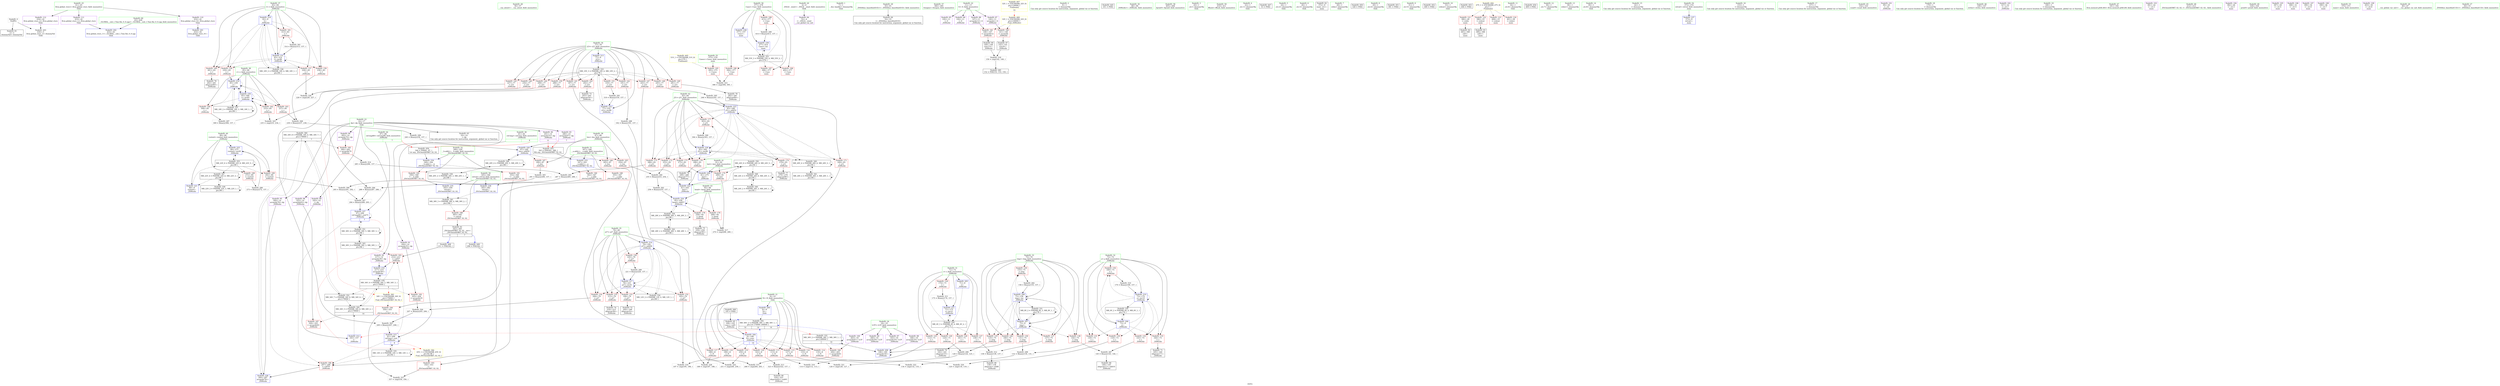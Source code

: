 digraph "SVFG" {
	label="SVFG";

	Node0x5583deb29de0 [shape=record,color=grey,label="{NodeID: 0\nNullPtr}"];
	Node0x5583deb29de0 -> Node0x5583deb56c60[style=solid];
	Node0x5583deb29de0 -> Node0x5583deb592e0[style=solid];
	Node0x5583deb7ebc0 [shape=record,color=black,label="{NodeID: 360\nMR_34V_8 = PHI(MR_34V_9, MR_34V_7, )\npts\{170000 \}\n|{|<s4>7}}"];
	Node0x5583deb7ebc0 -> Node0x5583deb5e260[style=dashed];
	Node0x5583deb7ebc0 -> Node0x5583deb5e330[style=dashed];
	Node0x5583deb7ebc0 -> Node0x5583deb5a760[style=dashed];
	Node0x5583deb7ebc0 -> Node0x5583deb7c360[style=dashed];
	Node0x5583deb7ebc0:s4 -> Node0x5583deb85ca0[style=dashed,color=red];
	Node0x5583deb58b00 [shape=record,color=red,label="{NodeID: 194\n356\<--355\n\<--\n_ZSt3minIiERKT_S2_S2_\n}"];
	Node0x5583deb58b00 -> Node0x5583deb69a90[style=solid];
	Node0x5583deb55480 [shape=record,color=purple,label="{NodeID: 111\n433\<--41\nllvm.global_ctors_1\<--llvm.global_ctors\nGlob }"];
	Node0x5583deb55480 -> Node0x5583deb591e0[style=solid];
	Node0x5583deb53f00 [shape=record,color=green,label="{NodeID: 28\n56\<--57\n__cxa_atexit\<--__cxa_atexit_field_insensitive\n}"];
	Node0x5583deb67990 [shape=record,color=grey,label="{NodeID: 305\n291 = Binary(290, 157, )\n}"];
	Node0x5583deb67990 -> Node0x5583deb67b10[style=solid];
	Node0x5583deb5a280 [shape=record,color=blue,label="{NodeID: 222\n91\<--243\nlast\<--\n_Z4Workv\n}"];
	Node0x5583deb5a280 -> Node0x5583deb7d7c0[style=dashed];
	Node0x5583deb5bd00 [shape=record,color=red,label="{NodeID: 139\n155\<--75\n\<--tmp\n_Z4Workv\n}"];
	Node0x5583deb5bd00 -> Node0x5583deb66610[style=solid];
	Node0x5583deb56790 [shape=record,color=green,label="{NodeID: 56\n377\<--378\nCase\<--Case_field_insensitive\nmain\n}"];
	Node0x5583deb56790 -> Node0x5583deb58ca0[style=solid];
	Node0x5583deb56790 -> Node0x5583deb58d70[style=solid];
	Node0x5583deb56790 -> Node0x5583deb58e40[style=solid];
	Node0x5583deb56790 -> Node0x5583deb58f10[style=solid];
	Node0x5583deb56790 -> Node0x5583deb62e30[style=solid];
	Node0x5583deb56790 -> Node0x5583deb62f00[style=solid];
	Node0x5583deb76060 [shape=record,color=black,label="{NodeID: 333\nMR_10V_3 = PHI(MR_10V_4, MR_10V_2, )\npts\{78 \}\n}"];
	Node0x5583deb76060 -> Node0x5583deb5bea0[style=dashed];
	Node0x5583deb76060 -> Node0x5583deb5bf70[style=dashed];
	Node0x5583deb76060 -> Node0x5583deb5c040[style=dashed];
	Node0x5583deb76060 -> Node0x5583deb5c110[style=dashed];
	Node0x5583deb76060 -> Node0x5583deb5c1e0[style=dashed];
	Node0x5583deb76060 -> Node0x5583deb5c2b0[style=dashed];
	Node0x5583deb76060 -> Node0x5583deb5c380[style=dashed];
	Node0x5583deb76060 -> Node0x5583deb5c450[style=dashed];
	Node0x5583deb76060 -> Node0x5583deb5c520[style=dashed];
	Node0x5583deb76060 -> Node0x5583deb5c5f0[style=dashed];
	Node0x5583deb76060 -> Node0x5583deb5c6c0[style=dashed];
	Node0x5583deb76060 -> Node0x5583deb62950[style=dashed];
	Node0x5583deb5d3c0 [shape=record,color=red,label="{NodeID: 167\n290\<--87\n\<--len\n_Z4Workv\n}"];
	Node0x5583deb5d3c0 -> Node0x5583deb67990[style=solid];
	Node0x5583deb57fa0 [shape=record,color=purple,label="{NodeID: 84\n52\<--4\n\<--_ZStL8__ioinit\n__cxx_global_var_init\n}"];
	Node0x5583deb4d410 [shape=record,color=green,label="{NodeID: 1\n7\<--1\n__dso_handle\<--dummyObj\nGlob }"];
	Node0x5583deb7f0c0 [shape=record,color=black,label="{NodeID: 361\nMR_38V_3 = PHI(MR_38V_4, MR_38V_2, )\npts\{346 \}\n}"];
	Node0x5583deb7f0c0 -> Node0x5583deb5e4d0[style=dashed];
	Node0x5583deb58bd0 [shape=record,color=red,label="{NodeID: 195\n395\<--375\n\<--Cases\nmain\n}"];
	Node0x5583deb58bd0 -> Node0x5583deb69490[style=solid];
	Node0x5583deb55580 [shape=record,color=purple,label="{NodeID: 112\n434\<--41\nllvm.global_ctors_2\<--llvm.global_ctors\nGlob }"];
	Node0x5583deb55580 -> Node0x5583deb592e0[style=solid];
	Node0x5583deb54000 [shape=record,color=green,label="{NodeID: 29\n55\<--61\n_ZNSt8ios_base4InitD1Ev\<--_ZNSt8ios_base4InitD1Ev_field_insensitive\n}"];
	Node0x5583deb54000 -> Node0x5583deb56f30[style=solid];
	Node0x5583deb67b10 [shape=record,color=grey,label="{NodeID: 306\n293 = Binary(291, 292, )\n}"];
	Node0x5583deb67b10 -> Node0x5583deb67c90[style=solid];
	Node0x5583deb5a350 [shape=record,color=blue,label="{NodeID: 223\n93\<--246\nj51\<--add52\n_Z4Workv\n}"];
	Node0x5583deb5a350 -> Node0x5583deb5d700[style=dashed];
	Node0x5583deb5a350 -> Node0x5583deb5d7d0[style=dashed];
	Node0x5583deb5a350 -> Node0x5583deb5d8a0[style=dashed];
	Node0x5583deb5a350 -> Node0x5583deb5d970[style=dashed];
	Node0x5583deb5a350 -> Node0x5583deb5da40[style=dashed];
	Node0x5583deb5a350 -> Node0x5583deb5db10[style=dashed];
	Node0x5583deb5a350 -> Node0x5583deb5dbe0[style=dashed];
	Node0x5583deb5a350 -> Node0x5583deb5a830[style=dashed];
	Node0x5583deb5a350 -> Node0x5583deb7b460[style=dashed];
	Node0x5583deb5bdd0 [shape=record,color=red,label="{NodeID: 140\n160\<--75\n\<--tmp\n_Z4Workv\n}"];
	Node0x5583deb5bdd0 -> Node0x5583deb597f0[style=solid];
	Node0x5583deb56860 [shape=record,color=green,label="{NodeID: 57\n384\<--385\nfreopen\<--freopen_field_insensitive\n}"];
	Node0x5583deb76560 [shape=record,color=black,label="{NodeID: 334\nMR_12V_2 = PHI(MR_12V_4, MR_12V_1, )\npts\{80 \}\n}"];
	Node0x5583deb76560 -> Node0x5583deb59c00[style=dashed];
	Node0x5583deb5d490 [shape=record,color=red,label="{NodeID: 168\n272\<--89\n\<--visited\n_Z4Workv\n}"];
	Node0x5583deb5d490 -> Node0x5583deb65d10[style=solid];
	Node0x5583deb58070 [shape=record,color=purple,label="{NodeID: 85\n100\<--11\n\<--S\n_Z4Workv\n}"];
	Node0x5583deb2f150 [shape=record,color=green,label="{NodeID: 2\n9\<--1\n\<--dummyObj\nCan only get source location for instruction, argument, global var or function.}"];
	Node0x5583deba1410 [shape=record,color=black,label="{NodeID: 445\n101 = PHI()\n}"];
	Node0x5583deb58ca0 [shape=record,color=red,label="{NodeID: 196\n394\<--377\n\<--Case\nmain\n}"];
	Node0x5583deb58ca0 -> Node0x5583deb69490[style=solid];
	Node0x5583deb55680 [shape=record,color=red,label="{NodeID: 113\n113\<--8\n\<--N\n_Z4Workv\n}"];
	Node0x5583deb55680 -> Node0x5583deb68e90[style=solid];
	Node0x5583deb54100 [shape=record,color=green,label="{NodeID: 30\n68\<--69\n_Z4Workv\<--_Z4Workv_field_insensitive\n}"];
	Node0x5583deb67c90 [shape=record,color=grey,label="{NodeID: 307\n294 = Binary(289, 293, )\n}"];
	Node0x5583deb67c90 -> Node0x5583deb5a690[style=solid];
	Node0x5583deb5a420 [shape=record,color=blue,label="{NodeID: 224\n95\<--256\nhead\<--add57\n_Z4Workv\n}"];
	Node0x5583deb5a420 -> Node0x5583deb5dcb0[style=dashed];
	Node0x5583deb5a420 -> Node0x5583deb5dd80[style=dashed];
	Node0x5583deb5a420 -> Node0x5583deb5a420[style=dashed];
	Node0x5583deb5a420 -> Node0x5583deb7b960[style=dashed];
	Node0x5583deb5bea0 [shape=record,color=red,label="{NodeID: 141\n187\<--77\n\<--i23\n_Z4Workv\n}"];
	Node0x5583deb5bea0 -> Node0x5583deb69c10[style=solid];
	Node0x5583deb56960 [shape=record,color=green,label="{NodeID: 58\n405\<--406\nfprintf\<--fprintf_field_insensitive\n}"];
	Node0x5583deb76a60 [shape=record,color=black,label="{NodeID: 335\nMR_14V_2 = PHI(MR_14V_3, MR_14V_1, )\npts\{82 \}\n}"];
	Node0x5583deb76a60 -> Node0x5583deb5e330[style=dashed];
	Node0x5583deb76a60 -> Node0x5583deb59cd0[style=dashed];
	Node0x5583deb76a60 -> Node0x5583deb76a60[style=dashed];
	Node0x5583deb5d560 [shape=record,color=red,label="{NodeID: 169\n292\<--89\n\<--visited\n_Z4Workv\n}"];
	Node0x5583deb5d560 -> Node0x5583deb67b10[style=solid];
	Node0x5583deb58140 [shape=record,color=purple,label="{NodeID: 86\n104\<--11\n\<--S\n_Z4Workv\n}"];
	Node0x5583deb52370 [shape=record,color=green,label="{NodeID: 3\n20\<--1\n.str\<--dummyObj\nGlob }"];
	Node0x5583deba1510 [shape=record,color=black,label="{NodeID: 446\n105 = PHI()\n}"];
	Node0x5583deba1510 -> Node0x5583deb57030[style=solid];
	Node0x5583deb58d70 [shape=record,color=red,label="{NodeID: 197\n398\<--377\n\<--Case\nmain\n}"];
	Node0x5583deb55750 [shape=record,color=red,label="{NodeID: 114\n119\<--8\n\<--N\n_Z4Workv\n}"];
	Node0x5583deb55750 -> Node0x5583deb69010[style=solid];
	Node0x5583deb54200 [shape=record,color=green,label="{NodeID: 31\n71\<--72\ni\<--i_field_insensitive\n_Z4Workv\n}"];
	Node0x5583deb54200 -> Node0x5583deb5b1a0[style=solid];
	Node0x5583deb54200 -> Node0x5583deb5b270[style=solid];
	Node0x5583deb54200 -> Node0x5583deb5b340[style=solid];
	Node0x5583deb54200 -> Node0x5583deb5b410[style=solid];
	Node0x5583deb54200 -> Node0x5583deb5b4e0[style=solid];
	Node0x5583deb54200 -> Node0x5583deb594b0[style=solid];
	Node0x5583deb54200 -> Node0x5583deb59990[style=solid];
	Node0x5583deb67e10 [shape=record,color=grey,label="{NodeID: 308\n239 = Binary(237, 238, )\n}"];
	Node0x5583deb67e10 -> Node0x5583deb67090[style=solid];
	Node0x5583deb5a4f0 [shape=record,color=blue,label="{NodeID: 225\n89\<--273\nvisited\<--inc65\n_Z4Workv\n}"];
	Node0x5583deb5a4f0 -> Node0x5583deb5d560[style=dashed];
	Node0x5583deb5a4f0 -> Node0x5583deb7d2c0[style=dashed];
	Node0x5583deb5bf70 [shape=record,color=red,label="{NodeID: 142\n191\<--77\n\<--i23\n_Z4Workv\n}"];
	Node0x5583deb5bf70 -> Node0x5583deb66010[style=solid];
	Node0x5583deb56a60 [shape=record,color=green,label="{NodeID: 59\n410\<--411\nfflush\<--fflush_field_insensitive\n}"];
	Node0x5583deb76f60 [shape=record,color=black,label="{NodeID: 336\nMR_16V_2 = PHI(MR_16V_4, MR_16V_1, )\npts\{84 \}\n}"];
	Node0x5583deb76f60 -> Node0x5583deb59f40[style=dashed];
	Node0x5583deb5d630 [shape=record,color=red,label="{NodeID: 170\n269\<--91\n\<--last\n_Z4Workv\n}"];
	Node0x5583deb5d630 -> Node0x5583deb68b90[style=solid];
	Node0x5583deb58210 [shape=record,color=purple,label="{NodeID: 87\n140\<--11\narrayidx\<--S\n_Z4Workv\n}"];
	Node0x5583deb58210 -> Node0x5583deb5de50[style=solid];
	Node0x5583deb52400 [shape=record,color=green,label="{NodeID: 4\n22\<--1\n.str.1\<--dummyObj\nGlob }"];
	Node0x5583deba1670 [shape=record,color=black,label="{NodeID: 447\n53 = PHI()\n}"];
	Node0x5583deb58e40 [shape=record,color=red,label="{NodeID: 198\n402\<--377\n\<--Case\nmain\n}"];
	Node0x5583deb5a980 [shape=record,color=red,label="{NodeID: 115\n127\<--8\n\<--N\n_Z4Workv\n}"];
	Node0x5583deb5a980 -> Node0x5583deb69190[style=solid];
	Node0x5583deb542d0 [shape=record,color=green,label="{NodeID: 32\n73\<--74\nj\<--j_field_insensitive\n_Z4Workv\n}"];
	Node0x5583deb542d0 -> Node0x5583deb5b5b0[style=solid];
	Node0x5583deb542d0 -> Node0x5583deb5b680[style=solid];
	Node0x5583deb542d0 -> Node0x5583deb5b750[style=solid];
	Node0x5583deb542d0 -> Node0x5583deb5b820[style=solid];
	Node0x5583deb542d0 -> Node0x5583deb5b8f0[style=solid];
	Node0x5583deb542d0 -> Node0x5583deb59580[style=solid];
	Node0x5583deb542d0 -> Node0x5583deb598c0[style=solid];
	Node0x5583deb67f90 [shape=record,color=grey,label="{NodeID: 309\n304 = Binary(303, 157, )\n}"];
	Node0x5583deb67f90 -> Node0x5583deb5a830[style=solid];
	Node0x5583deb5a5c0 [shape=record,color=blue,label="{NodeID: 226\n91\<--275\nlast\<--\n_Z4Workv\n}"];
	Node0x5583deb5a5c0 -> Node0x5583deb7d7c0[style=dashed];
	Node0x5583deb5c040 [shape=record,color=red,label="{NodeID: 143\n202\<--77\n\<--i23\n_Z4Workv\n}"];
	Node0x5583deb5c040 -> Node0x5583deb576b0[style=solid];
	Node0x5583deb56b60 [shape=record,color=green,label="{NodeID: 60\n43\<--428\n_GLOBAL__sub_I_Tian.Xie_0_0.cpp\<--_GLOBAL__sub_I_Tian.Xie_0_0.cpp_field_insensitive\n}"];
	Node0x5583deb56b60 -> Node0x5583deb591e0[style=solid];
	Node0x5583deb77460 [shape=record,color=black,label="{NodeID: 337\nMR_18V_2 = PHI(MR_18V_3, MR_18V_1, )\npts\{86 \}\n}"];
	Node0x5583deb77460 -> Node0x5583deb5a010[style=dashed];
	Node0x5583deb77460 -> Node0x5583deb77460[style=dashed];
	Node0x5583deb5d700 [shape=record,color=red,label="{NodeID: 171\n249\<--93\n\<--j51\n_Z4Workv\n}"];
	Node0x5583deb5d700 -> Node0x5583deb69610[style=solid];
	Node0x5583deb582e0 [shape=record,color=purple,label="{NodeID: 88\n147\<--11\narrayidx12\<--S\n_Z4Workv\n}"];
	Node0x5583deb582e0 -> Node0x5583deb5df20[style=solid];
	Node0x5583deb52c60 [shape=record,color=green,label="{NodeID: 5\n24\<--1\n.str.2\<--dummyObj\nGlob }"];
	Node0x5583deba1740 [shape=record,color=black,label="{NodeID: 448\n211 = PHI(342, )\n}"];
	Node0x5583deba1740 -> Node0x5583deb5e0c0[style=solid];
	Node0x5583deb58f10 [shape=record,color=red,label="{NodeID: 199\n413\<--377\n\<--Case\nmain\n}"];
	Node0x5583deb58f10 -> Node0x5583deb66310[style=solid];
	Node0x5583deb5aa50 [shape=record,color=red,label="{NodeID: 116\n133\<--8\n\<--N\n_Z4Workv\n}"];
	Node0x5583deb5aa50 -> Node0x5583deb69310[style=solid];
	Node0x5583deb543a0 [shape=record,color=green,label="{NodeID: 33\n75\<--76\ntmp\<--tmp_field_insensitive\n_Z4Workv\n}"];
	Node0x5583deb543a0 -> Node0x5583deb5b9c0[style=solid];
	Node0x5583deb543a0 -> Node0x5583deb5ba90[style=solid];
	Node0x5583deb543a0 -> Node0x5583deb5bb60[style=solid];
	Node0x5583deb543a0 -> Node0x5583deb5bc30[style=solid];
	Node0x5583deb543a0 -> Node0x5583deb5bd00[style=solid];
	Node0x5583deb543a0 -> Node0x5583deb5bdd0[style=solid];
	Node0x5583deb543a0 -> Node0x5583deb59650[style=solid];
	Node0x5583deb543a0 -> Node0x5583deb59720[style=solid];
	Node0x5583deb68110 [shape=record,color=grey,label="{NodeID: 310\n170 = Binary(169, 157, )\n}"];
	Node0x5583deb68110 -> Node0x5583deb598c0[style=solid];
	Node0x5583deb5a690 [shape=record,color=blue,label="{NodeID: 227\n97\<--294\nref.tmp68\<--sub75\n_Z4Workv\n|{|<s3>7}}"];
	Node0x5583deb5a690 -> Node0x5583deb5e330[style=dashed];
	Node0x5583deb5a690 -> Node0x5583deb5a690[style=dashed];
	Node0x5583deb5a690 -> Node0x5583deb7be60[style=dashed];
	Node0x5583deb5a690:s3 -> Node0x5583deb5e810[style=dashed,color=red];
	Node0x5583deb5c110 [shape=record,color=red,label="{NodeID: 144\n208\<--77\n\<--i23\n_Z4Workv\n}"];
	Node0x5583deb5c110 -> Node0x5583deb67690[style=solid];
	Node0x5583deb56c60 [shape=record,color=black,label="{NodeID: 61\n2\<--3\ndummyVal\<--dummyVal\n}"];
	Node0x5583deb77960 [shape=record,color=black,label="{NodeID: 338\nMR_20V_2 = PHI(MR_20V_3, MR_20V_1, )\npts\{88 \}\n}"];
	Node0x5583deb77960 -> Node0x5583deb77960[style=dashed];
	Node0x5583deb77960 -> Node0x5583deb7a560[style=dashed];
	Node0x5583deb5d7d0 [shape=record,color=red,label="{NodeID: 172\n253\<--93\n\<--j51\n_Z4Workv\n}"];
	Node0x5583deb5d7d0 -> Node0x5583deb67210[style=solid];
	Node0x5583deb583b0 [shape=record,color=purple,label="{NodeID: 89\n183\<--14\n\<--dp\n_Z4Workv\n}"];
	Node0x5583deb583b0 -> Node0x5583deb59a60[style=solid];
	Node0x5583deb52cf0 [shape=record,color=green,label="{NodeID: 6\n26\<--1\n.str.3\<--dummyObj\nGlob }"];
	Node0x5583deba1900 [shape=record,color=black,label="{NodeID: 449\n296 = PHI(342, )\n}"];
	Node0x5583deba1900 -> Node0x5583deb5e330[style=solid];
	Node0x5583deb58fe0 [shape=record,color=blue,label="{NodeID: 200\n8\<--9\nN\<--\nGlob }"];
	Node0x5583deb58fe0 -> Node0x5583deb7cd60[style=dashed];
	Node0x5583deb5ab20 [shape=record,color=red,label="{NodeID: 117\n188\<--8\n\<--N\n_Z4Workv\n}"];
	Node0x5583deb5ab20 -> Node0x5583deb69c10[style=solid];
	Node0x5583deb54470 [shape=record,color=green,label="{NodeID: 34\n77\<--78\ni23\<--i23_field_insensitive\n_Z4Workv\n}"];
	Node0x5583deb54470 -> Node0x5583deb5bea0[style=solid];
	Node0x5583deb54470 -> Node0x5583deb5bf70[style=solid];
	Node0x5583deb54470 -> Node0x5583deb5c040[style=solid];
	Node0x5583deb54470 -> Node0x5583deb5c110[style=solid];
	Node0x5583deb54470 -> Node0x5583deb5c1e0[style=solid];
	Node0x5583deb54470 -> Node0x5583deb5c2b0[style=solid];
	Node0x5583deb54470 -> Node0x5583deb5c380[style=solid];
	Node0x5583deb54470 -> Node0x5583deb5c450[style=solid];
	Node0x5583deb54470 -> Node0x5583deb5c520[style=solid];
	Node0x5583deb54470 -> Node0x5583deb5c5f0[style=solid];
	Node0x5583deb54470 -> Node0x5583deb5c6c0[style=solid];
	Node0x5583deb54470 -> Node0x5583deb59b30[style=solid];
	Node0x5583deb54470 -> Node0x5583deb62950[style=solid];
	Node0x5583deb68290 [shape=record,color=grey,label="{NodeID: 311\n175 = Binary(174, 157, )\n}"];
	Node0x5583deb68290 -> Node0x5583deb59990[style=solid];
	Node0x5583deb5a760 [shape=record,color=blue,label="{NodeID: 228\n300\<--297\narrayidx78\<--\n_Z4Workv\n}"];
	Node0x5583deb5a760 -> Node0x5583deb7ebc0[style=dashed];
	Node0x5583deb5c1e0 [shape=record,color=red,label="{NodeID: 145\n227\<--77\n\<--i23\n_Z4Workv\n}"];
	Node0x5583deb5c1e0 -> Node0x5583deb69910[style=solid];
	Node0x5583deb56d60 [shape=record,color=black,label="{NodeID: 62\n372\<--9\nmain_ret\<--\nmain\n}"];
	Node0x5583deb77e60 [shape=record,color=black,label="{NodeID: 339\nMR_22V_2 = PHI(MR_22V_3, MR_22V_1, )\npts\{90 \}\n}"];
	Node0x5583deb77e60 -> Node0x5583deb77e60[style=dashed];
	Node0x5583deb77e60 -> Node0x5583deb7aa60[style=dashed];
	Node0x5583deb5d8a0 [shape=record,color=red,label="{NodeID: 173\n275\<--93\n\<--j51\n_Z4Workv\n}"];
	Node0x5583deb5d8a0 -> Node0x5583deb5a5c0[style=solid];
	Node0x5583deb58480 [shape=record,color=purple,label="{NodeID: 90\n201\<--14\narrayidx33\<--dp\n_Z4Workv\n|{<s0>6}}"];
	Node0x5583deb58480:s0 -> Node0x5583deba1e10[style=solid,color=red];
	Node0x5583deb52d80 [shape=record,color=green,label="{NodeID: 7\n28\<--1\nstdin\<--dummyObj\nGlob }"];
	Node0x5583deba1a00 [shape=record,color=black,label="{NodeID: 450\n328 = PHI()\n}"];
	Node0x5583deb590e0 [shape=record,color=blue,label="{NodeID: 201\n432\<--42\nllvm.global_ctors_0\<--\nGlob }"];
	Node0x5583deb5abf0 [shape=record,color=red,label="{NodeID: 118\n196\<--8\n\<--N\n_Z4Workv\n}"];
	Node0x5583deb5abf0 -> Node0x5583deb68a10[style=solid];
	Node0x5583deb54540 [shape=record,color=green,label="{NodeID: 35\n79\<--80\nj27\<--j27_field_insensitive\n_Z4Workv\n}"];
	Node0x5583deb54540 -> Node0x5583deb5c790[style=solid];
	Node0x5583deb54540 -> Node0x5583deb5c860[style=solid];
	Node0x5583deb54540 -> Node0x5583deb5c930[style=solid];
	Node0x5583deb54540 -> Node0x5583deb5ca00[style=solid];
	Node0x5583deb54540 -> Node0x5583deb5cad0[style=solid];
	Node0x5583deb54540 -> Node0x5583deb59c00[style=solid];
	Node0x5583deb54540 -> Node0x5583deb59e70[style=solid];
	Node0x5583deb68410 [shape=record,color=grey,label="{NodeID: 312\n138 = Binary(136, 137, )\n}"];
	Node0x5583deb68410 -> Node0x5583deb57100[style=solid];
	Node0x5583deb5a830 [shape=record,color=blue,label="{NodeID: 229\n93\<--304\nj51\<--inc80\n_Z4Workv\n}"];
	Node0x5583deb5a830 -> Node0x5583deb5d700[style=dashed];
	Node0x5583deb5a830 -> Node0x5583deb5d7d0[style=dashed];
	Node0x5583deb5a830 -> Node0x5583deb5d8a0[style=dashed];
	Node0x5583deb5a830 -> Node0x5583deb5d970[style=dashed];
	Node0x5583deb5a830 -> Node0x5583deb5da40[style=dashed];
	Node0x5583deb5a830 -> Node0x5583deb5db10[style=dashed];
	Node0x5583deb5a830 -> Node0x5583deb5dbe0[style=dashed];
	Node0x5583deb5a830 -> Node0x5583deb5a830[style=dashed];
	Node0x5583deb5a830 -> Node0x5583deb7b460[style=dashed];
	Node0x5583deb5c2b0 [shape=record,color=red,label="{NodeID: 146\n234\<--77\n\<--i23\n_Z4Workv\n}"];
	Node0x5583deb5c2b0 -> Node0x5583deb69790[style=solid];
	Node0x5583deb56e30 [shape=record,color=black,label="{NodeID: 63\n16\<--14\n\<--dp\nCan only get source location for instruction, argument, global var or function.}"];
	Node0x5583deb78360 [shape=record,color=black,label="{NodeID: 340\nMR_24V_2 = PHI(MR_24V_3, MR_24V_1, )\npts\{92 \}\n}"];
	Node0x5583deb78360 -> Node0x5583deb78360[style=dashed];
	Node0x5583deb78360 -> Node0x5583deb7af60[style=dashed];
	Node0x5583deb5d970 [shape=record,color=red,label="{NodeID: 174\n278\<--93\n\<--j51\n_Z4Workv\n}"];
	Node0x5583deb5d970 -> Node0x5583deb579f0[style=solid];
	Node0x5583deb58550 [shape=record,color=purple,label="{NodeID: 91\n204\<--14\narrayidx35\<--dp\n_Z4Workv\n}"];
	Node0x5583deb58550 -> Node0x5583deb5dff0[style=solid];
	Node0x5583deb52e10 [shape=record,color=green,label="{NodeID: 8\n29\<--1\n.str.4\<--dummyObj\nGlob }"];
	Node0x5583deba1ad0 [shape=record,color=black,label="{NodeID: 451\n391 = PHI()\n}"];
	Node0x5583deb65730 [shape=record,color=black,label="{NodeID: 285\n152 = PHI(153, 153, 150, )\n}"];
	Node0x5583deb591e0 [shape=record,color=blue,label="{NodeID: 202\n433\<--43\nllvm.global_ctors_1\<--_GLOBAL__sub_I_Tian.Xie_0_0.cpp\nGlob }"];
	Node0x5583deb5acc0 [shape=record,color=red,label="{NodeID: 119\n250\<--8\n\<--N\n_Z4Workv\n}"];
	Node0x5583deb5acc0 -> Node0x5583deb69610[style=solid];
	Node0x5583deb54610 [shape=record,color=green,label="{NodeID: 36\n81\<--82\nref.tmp\<--ref.tmp_field_insensitive\n_Z4Workv\n|{|<s1>6}}"];
	Node0x5583deb54610 -> Node0x5583deb59cd0[style=solid];
	Node0x5583deb54610:s1 -> Node0x5583deba21b0[style=solid,color=red];
	Node0x5583deb68590 [shape=record,color=grey,label="{NodeID: 313\n323 = Binary(322, 157, )\n}"];
	Node0x5583deb68590 -> Node0x5583deb57c60[style=solid];
	Node0x5583deb62830 [shape=record,color=blue,label="{NodeID: 230\n85\<--309\nr\<--inc83\n_Z4Workv\n}"];
	Node0x5583deb62830 -> Node0x5583deb5cfb0[style=dashed];
	Node0x5583deb62830 -> Node0x5583deb5d080[style=dashed];
	Node0x5583deb62830 -> Node0x5583deb5d150[style=dashed];
	Node0x5583deb62830 -> Node0x5583deb5a010[style=dashed];
	Node0x5583deb62830 -> Node0x5583deb62830[style=dashed];
	Node0x5583deb62830 -> Node0x5583deb77460[style=dashed];
	Node0x5583deb5c380 [shape=record,color=red,label="{NodeID: 147\n243\<--77\n\<--i23\n_Z4Workv\n}"];
	Node0x5583deb5c380 -> Node0x5583deb5a280[style=solid];
	Node0x5583deb56f30 [shape=record,color=black,label="{NodeID: 64\n54\<--55\n\<--_ZNSt8ios_base4InitD1Ev\nCan only get source location for instruction, argument, global var or function.}"];
	Node0x5583deb79070 [shape=record,color=black,label="{NodeID: 341\nMR_26V_2 = PHI(MR_26V_3, MR_26V_1, )\npts\{94 \}\n}"];
	Node0x5583deb79070 -> Node0x5583deb79070[style=dashed];
	Node0x5583deb79070 -> Node0x5583deb7b460[style=dashed];
	Node0x5583deb5da40 [shape=record,color=red,label="{NodeID: 175\n286\<--93\n\<--j51\n_Z4Workv\n}"];
	Node0x5583deb5da40 -> Node0x5583deb66790[style=solid];
	Node0x5583deb58620 [shape=record,color=purple,label="{NodeID: 92\n217\<--14\narrayidx39\<--dp\n_Z4Workv\n}"];
	Node0x5583deb58620 -> Node0x5583deb59da0[style=solid];
	Node0x5583deb52ea0 [shape=record,color=green,label="{NodeID: 9\n31\<--1\n.str.5\<--dummyObj\nGlob }"];
	Node0x5583deba1ba0 [shape=record,color=black,label="{NodeID: 452\n400 = PHI()\n}"];
	Node0x5583deb65d10 [shape=record,color=grey,label="{NodeID: 286\n273 = Binary(272, 157, )\n}"];
	Node0x5583deb65d10 -> Node0x5583deb5a4f0[style=solid];
	Node0x5583deb592e0 [shape=record,color=blue, style = dotted,label="{NodeID: 203\n434\<--3\nllvm.global_ctors_2\<--dummyVal\nGlob }"];
	Node0x5583deb5ad90 [shape=record,color=red,label="{NodeID: 120\n322\<--8\n\<--N\n_Z4Workv\n}"];
	Node0x5583deb5ad90 -> Node0x5583deb68590[style=solid];
	Node0x5583deb546e0 [shape=record,color=green,label="{NodeID: 37\n83\<--84\nl\<--l_field_insensitive\n_Z4Workv\n}"];
	Node0x5583deb546e0 -> Node0x5583deb5cba0[style=solid];
	Node0x5583deb546e0 -> Node0x5583deb5cc70[style=solid];
	Node0x5583deb546e0 -> Node0x5583deb5cd40[style=solid];
	Node0x5583deb546e0 -> Node0x5583deb5ce10[style=solid];
	Node0x5583deb546e0 -> Node0x5583deb5cee0[style=solid];
	Node0x5583deb546e0 -> Node0x5583deb59f40[style=solid];
	Node0x5583deb546e0 -> Node0x5583deb628c0[style=solid];
	Node0x5583deb68710 [shape=record,color=grey,label="{NodeID: 314\n285 = Binary(284, 157, )\n}"];
	Node0x5583deb68710 -> Node0x5583deb66790[style=solid];
	Node0x5583deb628c0 [shape=record,color=blue,label="{NodeID: 231\n83\<--314\nl\<--inc86\n_Z4Workv\n}"];
	Node0x5583deb628c0 -> Node0x5583deb5cba0[style=dashed];
	Node0x5583deb628c0 -> Node0x5583deb5cc70[style=dashed];
	Node0x5583deb628c0 -> Node0x5583deb5cd40[style=dashed];
	Node0x5583deb628c0 -> Node0x5583deb5ce10[style=dashed];
	Node0x5583deb628c0 -> Node0x5583deb5cee0[style=dashed];
	Node0x5583deb628c0 -> Node0x5583deb628c0[style=dashed];
	Node0x5583deb628c0 -> Node0x5583deb76f60[style=dashed];
	Node0x5583deb5c450 [shape=record,color=red,label="{NodeID: 148\n245\<--77\n\<--i23\n_Z4Workv\n}"];
	Node0x5583deb5c450 -> Node0x5583deb66a90[style=solid];
	Node0x5583deb57030 [shape=record,color=black,label="{NodeID: 65\n108\<--105\nconv\<--call1\n_Z4Workv\n}"];
	Node0x5583deb57030 -> Node0x5583deb593e0[style=solid];
	Node0x5583deb79160 [shape=record,color=black,label="{NodeID: 342\nMR_28V_2 = PHI(MR_28V_3, MR_28V_1, )\npts\{96 \}\n}"];
	Node0x5583deb79160 -> Node0x5583deb79160[style=dashed];
	Node0x5583deb79160 -> Node0x5583deb7b960[style=dashed];
	Node0x5583deb5db10 [shape=record,color=red,label="{NodeID: 176\n298\<--93\n\<--j51\n_Z4Workv\n}"];
	Node0x5583deb5db10 -> Node0x5583deb57b90[style=solid];
	Node0x5583deb586f0 [shape=record,color=purple,label="{NodeID: 93\n280\<--14\narrayidx67\<--dp\n_Z4Workv\n|{<s0>7}}"];
	Node0x5583deb586f0:s0 -> Node0x5583deba1e10[style=solid,color=red];
	Node0x5583deb52f30 [shape=record,color=green,label="{NodeID: 10\n33\<--1\nstdout\<--dummyObj\nGlob }"];
	Node0x5583deba1c70 [shape=record,color=black,label="{NodeID: 453\n404 = PHI()\n}"];
	Node0x5583deb65e90 [shape=record,color=grey,label="{NodeID: 287\n145 = Binary(143, 144, )\n}"];
	Node0x5583deb65e90 -> Node0x5583deb572a0[style=solid];
	Node0x5583deb593e0 [shape=record,color=blue,label="{NodeID: 204\n8\<--108\nN\<--conv\n_Z4Workv\n|{|<s8>14}}"];
	Node0x5583deb593e0 -> Node0x5583deb55680[style=dashed];
	Node0x5583deb593e0 -> Node0x5583deb55750[style=dashed];
	Node0x5583deb593e0 -> Node0x5583deb5a980[style=dashed];
	Node0x5583deb593e0 -> Node0x5583deb5aa50[style=dashed];
	Node0x5583deb593e0 -> Node0x5583deb5ab20[style=dashed];
	Node0x5583deb593e0 -> Node0x5583deb5abf0[style=dashed];
	Node0x5583deb593e0 -> Node0x5583deb5acc0[style=dashed];
	Node0x5583deb593e0 -> Node0x5583deb5ad90[style=dashed];
	Node0x5583deb593e0:s8 -> Node0x5583deb7cd60[style=dashed,color=blue];
	Node0x5583deb5ae60 [shape=record,color=red,label="{NodeID: 121\n380\<--28\n\<--stdin\nmain\n}"];
	Node0x5583deb5ae60 -> Node0x5583deb57e00[style=solid];
	Node0x5583deb547b0 [shape=record,color=green,label="{NodeID: 38\n85\<--86\nr\<--r_field_insensitive\n_Z4Workv\n}"];
	Node0x5583deb547b0 -> Node0x5583deb5cfb0[style=solid];
	Node0x5583deb547b0 -> Node0x5583deb5d080[style=solid];
	Node0x5583deb547b0 -> Node0x5583deb5d150[style=solid];
	Node0x5583deb547b0 -> Node0x5583deb5a010[style=solid];
	Node0x5583deb547b0 -> Node0x5583deb62830[style=solid];
	Node0x5583deb68890 [shape=record,color=grey,label="{NodeID: 315\n266 = cmp(264, 265, )\n}"];
	Node0x5583deb62950 [shape=record,color=blue,label="{NodeID: 232\n77\<--319\ni23\<--inc89\n_Z4Workv\n}"];
	Node0x5583deb62950 -> Node0x5583deb76060[style=dashed];
	Node0x5583deb5c520 [shape=record,color=red,label="{NodeID: 149\n281\<--77\n\<--i23\n_Z4Workv\n}"];
	Node0x5583deb5c520 -> Node0x5583deb57ac0[style=solid];
	Node0x5583deb57100 [shape=record,color=black,label="{NodeID: 66\n139\<--138\nidxprom\<--add8\n_Z4Workv\n}"];
	Node0x5583deb79660 [shape=record,color=black,label="{NodeID: 343\nMR_30V_2 = PHI(MR_30V_3, MR_30V_1, )\npts\{98 \}\n}"];
	Node0x5583deb79660 -> Node0x5583deb5e0c0[style=dashed];
	Node0x5583deb79660 -> Node0x5583deb79660[style=dashed];
	Node0x5583deb79660 -> Node0x5583deb7be60[style=dashed];
	Node0x5583deb5dbe0 [shape=record,color=red,label="{NodeID: 177\n303\<--93\n\<--j51\n_Z4Workv\n}"];
	Node0x5583deb5dbe0 -> Node0x5583deb67f90[style=solid];
	Node0x5583deb587c0 [shape=record,color=purple,label="{NodeID: 94\n283\<--14\narrayidx70\<--dp\n_Z4Workv\n}"];
	Node0x5583deb587c0 -> Node0x5583deb5e260[style=solid];
	Node0x5583deb52fc0 [shape=record,color=green,label="{NodeID: 11\n34\<--1\n.str.6\<--dummyObj\nGlob }"];
	Node0x5583deba1d40 [shape=record,color=black,label="{NodeID: 454\n409 = PHI()\n}"];
	Node0x5583deb66010 [shape=record,color=grey,label="{NodeID: 288\n192 = Binary(191, 157, )\n}"];
	Node0x5583deb66010 -> Node0x5583deb59c00[style=solid];
	Node0x5583deb594b0 [shape=record,color=blue,label="{NodeID: 205\n71\<--9\ni\<--\n_Z4Workv\n}"];
	Node0x5583deb594b0 -> Node0x5583deb74c60[style=dashed];
	Node0x5583deb5af30 [shape=record,color=red,label="{NodeID: 122\n386\<--33\n\<--stdout\nmain\n}"];
	Node0x5583deb5af30 -> Node0x5583deb57ed0[style=solid];
	Node0x5583deb54880 [shape=record,color=green,label="{NodeID: 39\n87\<--88\nlen\<--len_field_insensitive\n_Z4Workv\n}"];
	Node0x5583deb54880 -> Node0x5583deb5d220[style=solid];
	Node0x5583deb54880 -> Node0x5583deb5d2f0[style=solid];
	Node0x5583deb54880 -> Node0x5583deb5d3c0[style=solid];
	Node0x5583deb54880 -> Node0x5583deb5a0e0[style=solid];
	Node0x5583deb68a10 [shape=record,color=grey,label="{NodeID: 316\n197 = cmp(195, 196, )\n}"];
	Node0x5583deb62a20 [shape=record,color=blue,label="{NodeID: 233\n347\<--343\n__a.addr\<--__a\n_ZSt3minIiERKT_S2_S2_\n}"];
	Node0x5583deb62a20 -> Node0x5583deb5e5a0[style=dashed];
	Node0x5583deb62a20 -> Node0x5583deb5e670[style=dashed];
	Node0x5583deb5c5f0 [shape=record,color=red,label="{NodeID: 150\n288\<--77\n\<--i23\n_Z4Workv\n}"];
	Node0x5583deb5c5f0 -> Node0x5583deb66910[style=solid];
	Node0x5583deb571d0 [shape=record,color=black,label="{NodeID: 67\n142\<--141\nconv9\<--\n_Z4Workv\n}"];
	Node0x5583deb571d0 -> Node0x5583deb68d10[style=solid];
	Node0x5583deb79b60 [shape=record,color=black,label="{NodeID: 344\nMR_34V_3 = PHI(MR_34V_6, MR_34V_2, )\npts\{170000 \}\n|{|<s2>14}}"];
	Node0x5583deb79b60 -> Node0x5583deb5e400[style=dashed];
	Node0x5583deb79b60 -> Node0x5583deb83bc0[style=dashed];
	Node0x5583deb79b60:s2 -> Node0x5583deb7cd60[style=dashed,color=blue];
	Node0x5583deb5dcb0 [shape=record,color=red,label="{NodeID: 178\n258\<--95\n\<--head\n_Z4Workv\n}"];
	Node0x5583deb5dcb0 -> Node0x5583deb57850[style=solid];
	Node0x5583deb58890 [shape=record,color=purple,label="{NodeID: 95\n300\<--14\narrayidx78\<--dp\n_Z4Workv\n}"];
	Node0x5583deb58890 -> Node0x5583deb5a760[style=solid];
	Node0x5583deb53050 [shape=record,color=green,label="{NodeID: 12\n36\<--1\n.str.7\<--dummyObj\nGlob }"];
	Node0x5583deba1e10 [shape=record,color=black,label="{NodeID: 455\n343 = PHI(201, 280, )\n0th arg _ZSt3minIiERKT_S2_S2_ }"];
	Node0x5583deba1e10 -> Node0x5583deb62a20[style=solid];
	Node0x5583deb66190 [shape=record,color=grey,label="{NodeID: 289\n221 = Binary(220, 157, )\n}"];
	Node0x5583deb66190 -> Node0x5583deb59e70[style=solid];
	Node0x5583deb59580 [shape=record,color=blue,label="{NodeID: 206\n73\<--9\nj\<--\n_Z4Workv\n}"];
	Node0x5583deb59580 -> Node0x5583deb5b5b0[style=dashed];
	Node0x5583deb59580 -> Node0x5583deb5b680[style=dashed];
	Node0x5583deb59580 -> Node0x5583deb5b750[style=dashed];
	Node0x5583deb59580 -> Node0x5583deb5b820[style=dashed];
	Node0x5583deb59580 -> Node0x5583deb5b8f0[style=dashed];
	Node0x5583deb59580 -> Node0x5583deb598c0[style=dashed];
	Node0x5583deb59580 -> Node0x5583deb75160[style=dashed];
	Node0x5583deb5b000 [shape=record,color=red,label="{NodeID: 123\n408\<--33\n\<--stdout\nmain\n}"];
	Node0x5583deb54950 [shape=record,color=green,label="{NodeID: 40\n89\<--90\nvisited\<--visited_field_insensitive\n_Z4Workv\n}"];
	Node0x5583deb54950 -> Node0x5583deb5d490[style=solid];
	Node0x5583deb54950 -> Node0x5583deb5d560[style=solid];
	Node0x5583deb54950 -> Node0x5583deb5a1b0[style=solid];
	Node0x5583deb54950 -> Node0x5583deb5a4f0[style=solid];
	Node0x5583deb5fe70 [shape=record,color=yellow,style=double,label="{NodeID: 400\n32V_1 = ENCHI(MR_32V_0)\npts\{130000 \}\nFun[_Z4Workv]}"];
	Node0x5583deb5fe70 -> Node0x5583deb5de50[style=dashed];
	Node0x5583deb5fe70 -> Node0x5583deb5df20[style=dashed];
	Node0x5583deb68b90 [shape=record,color=grey,label="{NodeID: 317\n270 = cmp(268, 269, )\n}"];
	Node0x5583deb62af0 [shape=record,color=blue,label="{NodeID: 234\n349\<--344\n__b.addr\<--__b\n_ZSt3minIiERKT_S2_S2_\n}"];
	Node0x5583deb62af0 -> Node0x5583deb5e740[style=dashed];
	Node0x5583deb62af0 -> Node0x5583deb58960[style=dashed];
	Node0x5583deb5c6c0 [shape=record,color=red,label="{NodeID: 151\n318\<--77\n\<--i23\n_Z4Workv\n}"];
	Node0x5583deb5c6c0 -> Node0x5583deb66490[style=solid];
	Node0x5583deb572a0 [shape=record,color=black,label="{NodeID: 68\n146\<--145\nidxprom11\<--add10\n_Z4Workv\n}"];
	Node0x5583deb5dd80 [shape=record,color=red,label="{NodeID: 179\n268\<--95\n\<--head\n_Z4Workv\n}"];
	Node0x5583deb5dd80 -> Node0x5583deb68b90[style=solid];
	Node0x5583deb55870 [shape=record,color=purple,label="{NodeID: 96\n325\<--14\narrayidx93\<--dp\n_Z4Workv\n}"];
	Node0x5583deb55870 -> Node0x5583deb5e400[style=solid];
	Node0x5583deb530e0 [shape=record,color=green,label="{NodeID: 13\n38\<--1\nstderr\<--dummyObj\nGlob }"];
	Node0x5583deba21b0 [shape=record,color=black,label="{NodeID: 456\n344 = PHI(81, 97, )\n1st arg _ZSt3minIiERKT_S2_S2_ }"];
	Node0x5583deba21b0 -> Node0x5583deb62af0[style=solid];
	Node0x5583deb66310 [shape=record,color=grey,label="{NodeID: 290\n414 = Binary(413, 157, )\n}"];
	Node0x5583deb66310 -> Node0x5583deb62f00[style=solid];
	Node0x5583deb59650 [shape=record,color=blue,label="{NodeID: 207\n75\<--9\ntmp\<--\n_Z4Workv\n}"];
	Node0x5583deb59650 -> Node0x5583deb5b9c0[style=dashed];
	Node0x5583deb59650 -> Node0x5583deb5ba90[style=dashed];
	Node0x5583deb59650 -> Node0x5583deb5bb60[style=dashed];
	Node0x5583deb59650 -> Node0x5583deb5bc30[style=dashed];
	Node0x5583deb59650 -> Node0x5583deb5bd00[style=dashed];
	Node0x5583deb59650 -> Node0x5583deb5bdd0[style=dashed];
	Node0x5583deb59650 -> Node0x5583deb59650[style=dashed];
	Node0x5583deb59650 -> Node0x5583deb59720[style=dashed];
	Node0x5583deb59650 -> Node0x5583deb75660[style=dashed];
	Node0x5583deb5b0d0 [shape=record,color=red,label="{NodeID: 124\n401\<--38\n\<--stderr\nmain\n}"];
	Node0x5583deb54a20 [shape=record,color=green,label="{NodeID: 41\n91\<--92\nlast\<--last_field_insensitive\n_Z4Workv\n}"];
	Node0x5583deb54a20 -> Node0x5583deb5d630[style=solid];
	Node0x5583deb54a20 -> Node0x5583deb5a280[style=solid];
	Node0x5583deb54a20 -> Node0x5583deb5a5c0[style=solid];
	Node0x5583deb68d10 [shape=record,color=grey,label="{NodeID: 318\n150 = cmp(142, 149, )\n}"];
	Node0x5583deb68d10 -> Node0x5583deb65730[style=solid];
	Node0x5583deb62bc0 [shape=record,color=blue,label="{NodeID: 235\n345\<--359\nretval\<--\n_ZSt3minIiERKT_S2_S2_\n}"];
	Node0x5583deb62bc0 -> Node0x5583deb7f0c0[style=dashed];
	Node0x5583deb5c790 [shape=record,color=red,label="{NodeID: 152\n195\<--79\n\<--j27\n_Z4Workv\n}"];
	Node0x5583deb5c790 -> Node0x5583deb68a10[style=solid];
	Node0x5583deb57370 [shape=record,color=black,label="{NodeID: 69\n149\<--148\nconv13\<--\n_Z4Workv\n}"];
	Node0x5583deb57370 -> Node0x5583deb68d10[style=solid];
	Node0x5583deb7a560 [shape=record,color=black,label="{NodeID: 346\nMR_20V_4 = PHI(MR_20V_5, MR_20V_3, )\npts\{88 \}\n}"];
	Node0x5583deb7a560 -> Node0x5583deb5a0e0[style=dashed];
	Node0x5583deb7a560 -> Node0x5583deb77960[style=dashed];
	Node0x5583deb7a560 -> Node0x5583deb7a560[style=dashed];
	Node0x5583deb5de50 [shape=record,color=red,label="{NodeID: 180\n141\<--140\n\<--arrayidx\n_Z4Workv\n}"];
	Node0x5583deb5de50 -> Node0x5583deb571d0[style=solid];
	Node0x5583deb55940 [shape=record,color=purple,label="{NodeID: 97\n163\<--18\narrayidx16\<--LCP\n_Z4Workv\n}"];
	Node0x5583deb53170 [shape=record,color=green,label="{NodeID: 14\n39\<--1\n.str.8\<--dummyObj\nGlob }"];
	Node0x5583deb66490 [shape=record,color=grey,label="{NodeID: 291\n319 = Binary(318, 157, )\n}"];
	Node0x5583deb66490 -> Node0x5583deb62950[style=solid];
	Node0x5583deb59720 [shape=record,color=blue,label="{NodeID: 208\n75\<--156\ntmp\<--inc\n_Z4Workv\n}"];
	Node0x5583deb59720 -> Node0x5583deb5b9c0[style=dashed];
	Node0x5583deb59720 -> Node0x5583deb5ba90[style=dashed];
	Node0x5583deb59720 -> Node0x5583deb5bb60[style=dashed];
	Node0x5583deb59720 -> Node0x5583deb5bc30[style=dashed];
	Node0x5583deb59720 -> Node0x5583deb5bd00[style=dashed];
	Node0x5583deb59720 -> Node0x5583deb5bdd0[style=dashed];
	Node0x5583deb59720 -> Node0x5583deb59650[style=dashed];
	Node0x5583deb59720 -> Node0x5583deb59720[style=dashed];
	Node0x5583deb59720 -> Node0x5583deb75660[style=dashed];
	Node0x5583deb5b1a0 [shape=record,color=red,label="{NodeID: 125\n112\<--71\n\<--i\n_Z4Workv\n}"];
	Node0x5583deb5b1a0 -> Node0x5583deb68e90[style=solid];
	Node0x5583deb54af0 [shape=record,color=green,label="{NodeID: 42\n93\<--94\nj51\<--j51_field_insensitive\n_Z4Workv\n}"];
	Node0x5583deb54af0 -> Node0x5583deb5d700[style=solid];
	Node0x5583deb54af0 -> Node0x5583deb5d7d0[style=solid];
	Node0x5583deb54af0 -> Node0x5583deb5d8a0[style=solid];
	Node0x5583deb54af0 -> Node0x5583deb5d970[style=solid];
	Node0x5583deb54af0 -> Node0x5583deb5da40[style=solid];
	Node0x5583deb54af0 -> Node0x5583deb5db10[style=solid];
	Node0x5583deb54af0 -> Node0x5583deb5dbe0[style=solid];
	Node0x5583deb54af0 -> Node0x5583deb5a350[style=solid];
	Node0x5583deb54af0 -> Node0x5583deb5a830[style=solid];
	Node0x5583deb68e90 [shape=record,color=grey,label="{NodeID: 319\n114 = cmp(112, 113, )\n}"];
	Node0x5583deb62c90 [shape=record,color=blue,label="{NodeID: 236\n345\<--362\nretval\<--\n_ZSt3minIiERKT_S2_S2_\n}"];
	Node0x5583deb62c90 -> Node0x5583deb7f0c0[style=dashed];
	Node0x5583deb5c860 [shape=record,color=red,label="{NodeID: 153\n199\<--79\n\<--j27\n_Z4Workv\n}"];
	Node0x5583deb5c860 -> Node0x5583deb575e0[style=solid];
	Node0x5583deb57440 [shape=record,color=black,label="{NodeID: 70\n162\<--161\nidxprom15\<--\n_Z4Workv\n}"];
	Node0x5583deb7aa60 [shape=record,color=black,label="{NodeID: 347\nMR_22V_4 = PHI(MR_22V_6, MR_22V_3, )\npts\{90 \}\n}"];
	Node0x5583deb7aa60 -> Node0x5583deb5a1b0[style=dashed];
	Node0x5583deb7aa60 -> Node0x5583deb77e60[style=dashed];
	Node0x5583deb7aa60 -> Node0x5583deb7aa60[style=dashed];
	Node0x5583deb5df20 [shape=record,color=red,label="{NodeID: 181\n148\<--147\n\<--arrayidx12\n_Z4Workv\n}"];
	Node0x5583deb5df20 -> Node0x5583deb57370[style=solid];
	Node0x5583deb55a10 [shape=record,color=purple,label="{NodeID: 98\n166\<--18\narrayidx18\<--LCP\n_Z4Workv\n}"];
	Node0x5583deb55a10 -> Node0x5583deb597f0[style=solid];
	Node0x5583deb53200 [shape=record,color=green,label="{NodeID: 15\n42\<--1\n\<--dummyObj\nCan only get source location for instruction, argument, global var or function.}"];
	Node0x5583deb66610 [shape=record,color=grey,label="{NodeID: 292\n156 = Binary(155, 157, )\n}"];
	Node0x5583deb66610 -> Node0x5583deb59720[style=solid];
	Node0x5583deb597f0 [shape=record,color=blue,label="{NodeID: 209\n166\<--160\narrayidx18\<--\n_Z4Workv\n}"];
	Node0x5583deb597f0 -> Node0x5583deb597f0[style=dashed];
	Node0x5583deb597f0 -> Node0x5583deb75b60[style=dashed];
	Node0x5583deb5b270 [shape=record,color=red,label="{NodeID: 126\n124\<--71\n\<--i\n_Z4Workv\n}"];
	Node0x5583deb5b270 -> Node0x5583deb66c10[style=solid];
	Node0x5583deb54bc0 [shape=record,color=green,label="{NodeID: 43\n95\<--96\nhead\<--head_field_insensitive\n_Z4Workv\n}"];
	Node0x5583deb54bc0 -> Node0x5583deb5dcb0[style=solid];
	Node0x5583deb54bc0 -> Node0x5583deb5dd80[style=solid];
	Node0x5583deb54bc0 -> Node0x5583deb5a420[style=solid];
	Node0x5583deb69010 [shape=record,color=grey,label="{NodeID: 320\n120 = cmp(118, 119, )\n}"];
	Node0x5583deb62d60 [shape=record,color=blue,label="{NodeID: 237\n373\<--9\nretval\<--\nmain\n}"];
	Node0x5583deb5c930 [shape=record,color=red,label="{NodeID: 154\n206\<--79\n\<--j27\n_Z4Workv\n}"];
	Node0x5583deb5c930 -> Node0x5583deb67810[style=solid];
	Node0x5583deb57510 [shape=record,color=black,label="{NodeID: 71\n165\<--164\nidxprom17\<--\n_Z4Workv\n}"];
	Node0x5583deb7af60 [shape=record,color=black,label="{NodeID: 348\nMR_24V_4 = PHI(MR_24V_6, MR_24V_3, )\npts\{92 \}\n}"];
	Node0x5583deb7af60 -> Node0x5583deb5a280[style=dashed];
	Node0x5583deb7af60 -> Node0x5583deb78360[style=dashed];
	Node0x5583deb7af60 -> Node0x5583deb7af60[style=dashed];
	Node0x5583deb5dff0 [shape=record,color=red,label="{NodeID: 182\n205\<--204\n\<--arrayidx35\n_Z4Workv\n}"];
	Node0x5583deb5dff0 -> Node0x5583deb67810[style=solid];
	Node0x5583deb55ae0 [shape=record,color=purple,label="{NodeID: 99\n260\<--18\narrayidx59\<--LCP\n_Z4Workv\n}"];
	Node0x5583deb53300 [shape=record,color=green,label="{NodeID: 16\n153\<--1\n\<--dummyObj\nCan only get source location for instruction, argument, global var or function.}"];
	Node0x5583deb83bc0 [shape=record,color=black,label="{NodeID: 376\nMR_34V_4 = PHI(MR_34V_5, MR_34V_3, )\npts\{170000 \}\n|{|<s5>6}}"];
	Node0x5583deb83bc0 -> Node0x5583deb5dff0[style=dashed];
	Node0x5583deb83bc0 -> Node0x5583deb5e0c0[style=dashed];
	Node0x5583deb83bc0 -> Node0x5583deb59da0[style=dashed];
	Node0x5583deb83bc0 -> Node0x5583deb79b60[style=dashed];
	Node0x5583deb83bc0 -> Node0x5583deb7c360[style=dashed];
	Node0x5583deb83bc0:s5 -> Node0x5583deb85ca0[style=dashed,color=red];
	Node0x5583deb66790 [shape=record,color=grey,label="{NodeID: 293\n287 = Binary(285, 286, )\n}"];
	Node0x5583deb66790 -> Node0x5583deb66910[style=solid];
	Node0x5583deb598c0 [shape=record,color=blue,label="{NodeID: 210\n73\<--170\nj\<--inc19\n_Z4Workv\n}"];
	Node0x5583deb598c0 -> Node0x5583deb5b5b0[style=dashed];
	Node0x5583deb598c0 -> Node0x5583deb5b680[style=dashed];
	Node0x5583deb598c0 -> Node0x5583deb5b750[style=dashed];
	Node0x5583deb598c0 -> Node0x5583deb5b820[style=dashed];
	Node0x5583deb598c0 -> Node0x5583deb5b8f0[style=dashed];
	Node0x5583deb598c0 -> Node0x5583deb598c0[style=dashed];
	Node0x5583deb598c0 -> Node0x5583deb75160[style=dashed];
	Node0x5583deb5b340 [shape=record,color=red,label="{NodeID: 127\n136\<--71\n\<--i\n_Z4Workv\n}"];
	Node0x5583deb5b340 -> Node0x5583deb68410[style=solid];
	Node0x5583deb54c90 [shape=record,color=green,label="{NodeID: 44\n97\<--98\nref.tmp68\<--ref.tmp68_field_insensitive\n_Z4Workv\n|{|<s1>7}}"];
	Node0x5583deb54c90 -> Node0x5583deb5a690[style=solid];
	Node0x5583deb54c90:s1 -> Node0x5583deba21b0[style=solid,color=red];
	Node0x5583deb60220 [shape=record,color=yellow,style=double,label="{NodeID: 404\n47V_1 = ENCHI(MR_47V_0)\npts\{1 \}\nFun[main]}"];
	Node0x5583deb60220 -> Node0x5583deb5ae60[style=dashed];
	Node0x5583deb60220 -> Node0x5583deb5af30[style=dashed];
	Node0x5583deb60220 -> Node0x5583deb5b000[style=dashed];
	Node0x5583deb60220 -> Node0x5583deb5b0d0[style=dashed];
	Node0x5583deb69190 [shape=record,color=grey,label="{NodeID: 321\n128 = cmp(126, 127, )\n}"];
	Node0x5583deb62e30 [shape=record,color=blue,label="{NodeID: 238\n377\<--157\nCase\<--\nmain\n}"];
	Node0x5583deb62e30 -> Node0x5583deb7c860[style=dashed];
	Node0x5583deb5ca00 [shape=record,color=red,label="{NodeID: 155\n215\<--79\n\<--j27\n_Z4Workv\n}"];
	Node0x5583deb5ca00 -> Node0x5583deb57780[style=solid];
	Node0x5583deb575e0 [shape=record,color=black,label="{NodeID: 72\n200\<--199\nidxprom32\<--\n_Z4Workv\n}"];
	Node0x5583deb7b460 [shape=record,color=black,label="{NodeID: 349\nMR_26V_4 = PHI(MR_26V_6, MR_26V_3, )\npts\{94 \}\n}"];
	Node0x5583deb7b460 -> Node0x5583deb5a350[style=dashed];
	Node0x5583deb7b460 -> Node0x5583deb79070[style=dashed];
	Node0x5583deb7b460 -> Node0x5583deb7b460[style=dashed];
	Node0x5583deb5e0c0 [shape=record,color=red,label="{NodeID: 183\n214\<--211\n\<--call37\n_Z4Workv\n}"];
	Node0x5583deb5e0c0 -> Node0x5583deb59da0[style=solid];
	Node0x5583deb55bb0 [shape=record,color=purple,label="{NodeID: 100\n263\<--18\narrayidx61\<--LCP\n_Z4Workv\n}"];
	Node0x5583deb55bb0 -> Node0x5583deb5e190[style=solid];
	Node0x5583deb53400 [shape=record,color=green,label="{NodeID: 17\n157\<--1\n\<--dummyObj\nCan only get source location for instruction, argument, global var or function.}"];
	Node0x5583deb66910 [shape=record,color=grey,label="{NodeID: 294\n289 = Binary(287, 288, )\n}"];
	Node0x5583deb66910 -> Node0x5583deb67c90[style=solid];
	Node0x5583deb59990 [shape=record,color=blue,label="{NodeID: 211\n71\<--175\ni\<--inc21\n_Z4Workv\n}"];
	Node0x5583deb59990 -> Node0x5583deb74c60[style=dashed];
	Node0x5583deb5b410 [shape=record,color=red,label="{NodeID: 128\n161\<--71\n\<--i\n_Z4Workv\n}"];
	Node0x5583deb5b410 -> Node0x5583deb57440[style=solid];
	Node0x5583deb54d60 [shape=record,color=green,label="{NodeID: 45\n102\<--103\nscanf\<--scanf_field_insensitive\n}"];
	Node0x5583deb60300 [shape=record,color=yellow,style=double,label="{NodeID: 405\n51V_1 = ENCHI(MR_51V_0)\npts\{376 \}\nFun[main]}"];
	Node0x5583deb60300 -> Node0x5583deb58bd0[style=dashed];
	Node0x5583deb69310 [shape=record,color=grey,label="{NodeID: 322\n134 = cmp(132, 133, )\n}"];
	Node0x5583deb62f00 [shape=record,color=blue,label="{NodeID: 239\n377\<--414\nCase\<--inc\nmain\n}"];
	Node0x5583deb62f00 -> Node0x5583deb7c860[style=dashed];
	Node0x5583deb5cad0 [shape=record,color=red,label="{NodeID: 156\n220\<--79\n\<--j27\n_Z4Workv\n}"];
	Node0x5583deb5cad0 -> Node0x5583deb66190[style=solid];
	Node0x5583deb576b0 [shape=record,color=black,label="{NodeID: 73\n203\<--202\nidxprom34\<--\n_Z4Workv\n}"];
	Node0x5583deb7b960 [shape=record,color=black,label="{NodeID: 350\nMR_28V_4 = PHI(MR_28V_5, MR_28V_3, )\npts\{96 \}\n}"];
	Node0x5583deb7b960 -> Node0x5583deb5a420[style=dashed];
	Node0x5583deb7b960 -> Node0x5583deb79160[style=dashed];
	Node0x5583deb7b960 -> Node0x5583deb7b960[style=dashed];
	Node0x5583deb5e190 [shape=record,color=red,label="{NodeID: 184\n264\<--263\n\<--arrayidx61\n_Z4Workv\n}"];
	Node0x5583deb5e190 -> Node0x5583deb68890[style=solid];
	Node0x5583deb55c80 [shape=record,color=purple,label="{NodeID: 101\n99\<--20\n\<--.str\n_Z4Workv\n}"];
	Node0x5583deb53500 [shape=record,color=green,label="{NodeID: 18\n179\<--1\n\<--dummyObj\nCan only get source location for instruction, argument, global var or function.}"];
	Node0x5583deb66a90 [shape=record,color=grey,label="{NodeID: 295\n246 = Binary(245, 157, )\n}"];
	Node0x5583deb66a90 -> Node0x5583deb5a350[style=solid];
	Node0x5583deb59a60 [shape=record,color=blue,label="{NodeID: 212\n183\<--157\n\<--\n_Z4Workv\n}"];
	Node0x5583deb59a60 -> Node0x5583deb79b60[style=dashed];
	Node0x5583deb5b4e0 [shape=record,color=red,label="{NodeID: 129\n174\<--71\n\<--i\n_Z4Workv\n}"];
	Node0x5583deb5b4e0 -> Node0x5583deb68290[style=solid];
	Node0x5583deb54e60 [shape=record,color=green,label="{NodeID: 46\n106\<--107\nstrlen\<--strlen_field_insensitive\n}"];
	Node0x5583deb69490 [shape=record,color=grey,label="{NodeID: 323\n396 = cmp(394, 395, )\n}"];
	Node0x5583deb5cba0 [shape=record,color=red,label="{NodeID: 157\n226\<--83\n\<--l\n_Z4Workv\n}"];
	Node0x5583deb5cba0 -> Node0x5583deb69910[style=solid];
	Node0x5583deb57780 [shape=record,color=black,label="{NodeID: 74\n216\<--215\nidxprom38\<--\n_Z4Workv\n}"];
	Node0x5583deb7be60 [shape=record,color=black,label="{NodeID: 351\nMR_30V_4 = PHI(MR_30V_5, MR_30V_3, )\npts\{98 \}\n}"];
	Node0x5583deb7be60 -> Node0x5583deb5a690[style=dashed];
	Node0x5583deb7be60 -> Node0x5583deb79660[style=dashed];
	Node0x5583deb7be60 -> Node0x5583deb7be60[style=dashed];
	Node0x5583deb5e260 [shape=record,color=red,label="{NodeID: 185\n284\<--283\n\<--arrayidx70\n_Z4Workv\n}"];
	Node0x5583deb5e260 -> Node0x5583deb68710[style=solid];
	Node0x5583deb55d50 [shape=record,color=purple,label="{NodeID: 102\n327\<--22\n\<--.str.1\n_Z4Workv\n}"];
	Node0x5583deb53600 [shape=record,color=green,label="{NodeID: 19\n180\<--1\n\<--dummyObj\nCan only get source location for instruction, argument, global var or function.}"];
	Node0x5583deb66c10 [shape=record,color=grey,label="{NodeID: 296\n126 = Binary(124, 125, )\n}"];
	Node0x5583deb66c10 -> Node0x5583deb69190[style=solid];
	Node0x5583deb59b30 [shape=record,color=blue,label="{NodeID: 213\n77\<--9\ni23\<--\n_Z4Workv\n}"];
	Node0x5583deb59b30 -> Node0x5583deb76060[style=dashed];
	Node0x5583deb5b5b0 [shape=record,color=red,label="{NodeID: 130\n118\<--73\n\<--j\n_Z4Workv\n}"];
	Node0x5583deb5b5b0 -> Node0x5583deb69010[style=solid];
	Node0x5583deb54f60 [shape=record,color=green,label="{NodeID: 47\n181\<--182\nllvm.memset.p0i8.i64\<--llvm.memset.p0i8.i64_field_insensitive\n}"];
	Node0x5583deb604c0 [shape=record,color=yellow,style=double,label="{NodeID: 407\n32V_1 = ENCHI(MR_32V_0)\npts\{130000 \}\nFun[main]|{<s0>14}}"];
	Node0x5583deb604c0:s0 -> Node0x5583deb5fe70[style=dashed,color=red];
	Node0x5583deb69610 [shape=record,color=grey,label="{NodeID: 324\n251 = cmp(249, 250, )\n}"];
	Node0x5583deb5cc70 [shape=record,color=red,label="{NodeID: 158\n230\<--83\n\<--l\n_Z4Workv\n}"];
	Node0x5583deb5cc70 -> Node0x5583deb5a010[style=solid];
	Node0x5583deb57850 [shape=record,color=black,label="{NodeID: 75\n259\<--258\nidxprom58\<--\n_Z4Workv\n}"];
	Node0x5583deb7c360 [shape=record,color=black,label="{NodeID: 352\nMR_34V_7 = PHI(MR_34V_8, MR_34V_6, )\npts\{170000 \}\n}"];
	Node0x5583deb7c360 -> Node0x5583deb79b60[style=dashed];
	Node0x5583deb7c360 -> Node0x5583deb7c360[style=dashed];
	Node0x5583deb7c360 -> Node0x5583deb7ebc0[style=dashed];
	Node0x5583deb5e330 [shape=record,color=red,label="{NodeID: 186\n297\<--296\n\<--call76\n_Z4Workv\n}"];
	Node0x5583deb5e330 -> Node0x5583deb5a760[style=solid];
	Node0x5583deb55e20 [shape=record,color=purple,label="{NodeID: 103\n381\<--24\n\<--.str.2\nmain\n}"];
	Node0x5583deb53700 [shape=record,color=green,label="{NodeID: 20\n4\<--6\n_ZStL8__ioinit\<--_ZStL8__ioinit_field_insensitive\nGlob }"];
	Node0x5583deb53700 -> Node0x5583deb57fa0[style=solid];
	Node0x5583deb66d90 [shape=record,color=grey,label="{NodeID: 297\n309 = Binary(308, 157, )\n}"];
	Node0x5583deb66d90 -> Node0x5583deb62830[style=solid];
	Node0x5583deb59c00 [shape=record,color=blue,label="{NodeID: 214\n79\<--192\nj27\<--add28\n_Z4Workv\n}"];
	Node0x5583deb59c00 -> Node0x5583deb5c790[style=dashed];
	Node0x5583deb59c00 -> Node0x5583deb5c860[style=dashed];
	Node0x5583deb59c00 -> Node0x5583deb5c930[style=dashed];
	Node0x5583deb59c00 -> Node0x5583deb5ca00[style=dashed];
	Node0x5583deb59c00 -> Node0x5583deb5cad0[style=dashed];
	Node0x5583deb59c00 -> Node0x5583deb59e70[style=dashed];
	Node0x5583deb59c00 -> Node0x5583deb76560[style=dashed];
	Node0x5583deb5b680 [shape=record,color=red,label="{NodeID: 131\n130\<--73\n\<--j\n_Z4Workv\n}"];
	Node0x5583deb5b680 -> Node0x5583deb66f10[style=solid];
	Node0x5583deb56080 [shape=record,color=green,label="{NodeID: 48\n212\<--213\n_ZSt3minIiERKT_S2_S2_\<--_ZSt3minIiERKT_S2_S2__field_insensitive\n}"];
	Node0x5583deb69790 [shape=record,color=grey,label="{NodeID: 325\n235 = cmp(233, 234, )\n}"];
	Node0x5583deb5cd40 [shape=record,color=red,label="{NodeID: 159\n238\<--83\n\<--l\n_Z4Workv\n}"];
	Node0x5583deb5cd40 -> Node0x5583deb67e10[style=solid];
	Node0x5583deb57920 [shape=record,color=black,label="{NodeID: 76\n262\<--261\nidxprom60\<--\n_Z4Workv\n}"];
	Node0x5583deb7c860 [shape=record,color=black,label="{NodeID: 353\nMR_53V_3 = PHI(MR_53V_4, MR_53V_2, )\npts\{378 \}\n}"];
	Node0x5583deb7c860 -> Node0x5583deb58ca0[style=dashed];
	Node0x5583deb7c860 -> Node0x5583deb58d70[style=dashed];
	Node0x5583deb7c860 -> Node0x5583deb58e40[style=dashed];
	Node0x5583deb7c860 -> Node0x5583deb58f10[style=dashed];
	Node0x5583deb7c860 -> Node0x5583deb62f00[style=dashed];
	Node0x5583deb5e400 [shape=record,color=red,label="{NodeID: 187\n326\<--325\n\<--arrayidx93\n_Z4Workv\n}"];
	Node0x5583deb55ef0 [shape=record,color=purple,label="{NodeID: 104\n382\<--26\n\<--.str.3\nmain\n}"];
	Node0x5583deb53800 [shape=record,color=green,label="{NodeID: 21\n8\<--10\nN\<--N_field_insensitive\nGlob }"];
	Node0x5583deb53800 -> Node0x5583deb55680[style=solid];
	Node0x5583deb53800 -> Node0x5583deb55750[style=solid];
	Node0x5583deb53800 -> Node0x5583deb5a980[style=solid];
	Node0x5583deb53800 -> Node0x5583deb5aa50[style=solid];
	Node0x5583deb53800 -> Node0x5583deb5ab20[style=solid];
	Node0x5583deb53800 -> Node0x5583deb5abf0[style=solid];
	Node0x5583deb53800 -> Node0x5583deb5acc0[style=solid];
	Node0x5583deb53800 -> Node0x5583deb5ad90[style=solid];
	Node0x5583deb53800 -> Node0x5583deb58fe0[style=solid];
	Node0x5583deb53800 -> Node0x5583deb593e0[style=solid];
	Node0x5583deb66f10 [shape=record,color=grey,label="{NodeID: 298\n132 = Binary(130, 131, )\n}"];
	Node0x5583deb66f10 -> Node0x5583deb69310[style=solid];
	Node0x5583deb59cd0 [shape=record,color=blue,label="{NodeID: 215\n81\<--209\nref.tmp\<--sub\n_Z4Workv\n|{|<s4>6}}"];
	Node0x5583deb59cd0 -> Node0x5583deb5e0c0[style=dashed];
	Node0x5583deb59cd0 -> Node0x5583deb5e330[style=dashed];
	Node0x5583deb59cd0 -> Node0x5583deb59cd0[style=dashed];
	Node0x5583deb59cd0 -> Node0x5583deb76a60[style=dashed];
	Node0x5583deb59cd0:s4 -> Node0x5583deb5e810[style=dashed,color=red];
	Node0x5583deb5b750 [shape=record,color=red,label="{NodeID: 132\n143\<--73\n\<--j\n_Z4Workv\n}"];
	Node0x5583deb5b750 -> Node0x5583deb65e90[style=solid];
	Node0x5583deb56180 [shape=record,color=green,label="{NodeID: 49\n329\<--330\nprintf\<--printf_field_insensitive\n}"];
	Node0x5583deb69910 [shape=record,color=grey,label="{NodeID: 326\n228 = cmp(226, 227, )\n}"];
	Node0x5583deb5ce10 [shape=record,color=red,label="{NodeID: 160\n261\<--83\n\<--l\n_Z4Workv\n}"];
	Node0x5583deb5ce10 -> Node0x5583deb57920[style=solid];
	Node0x5583deb579f0 [shape=record,color=black,label="{NodeID: 77\n279\<--278\nidxprom66\<--\n_Z4Workv\n}"];
	Node0x5583deb7cd60 [shape=record,color=black,label="{NodeID: 354\nMR_56V_2 = PHI(MR_56V_3, MR_56V_1, )\npts\{10 170000 190000 \}\n|{<s0>14|<s1>14|<s2>14}}"];
	Node0x5583deb7cd60:s0 -> Node0x5583deb593e0[style=dashed,color=red];
	Node0x5583deb7cd60:s1 -> Node0x5583deb59a60[style=dashed,color=red];
	Node0x5583deb7cd60:s2 -> Node0x5583deb75b60[style=dashed,color=red];
	Node0x5583deb5e4d0 [shape=record,color=red,label="{NodeID: 188\n365\<--345\n\<--retval\n_ZSt3minIiERKT_S2_S2_\n}"];
	Node0x5583deb5e4d0 -> Node0x5583deb57d30[style=solid];
	Node0x5583deb55fc0 [shape=record,color=purple,label="{NodeID: 105\n387\<--29\n\<--.str.4\nmain\n}"];
	Node0x5583deb53900 [shape=record,color=green,label="{NodeID: 22\n11\<--13\nS\<--S_field_insensitive\nGlob }"];
	Node0x5583deb53900 -> Node0x5583deb58070[style=solid];
	Node0x5583deb53900 -> Node0x5583deb58140[style=solid];
	Node0x5583deb53900 -> Node0x5583deb58210[style=solid];
	Node0x5583deb53900 -> Node0x5583deb582e0[style=solid];
	Node0x5583deb67090 [shape=record,color=grey,label="{NodeID: 299\n240 = Binary(239, 157, )\n}"];
	Node0x5583deb67090 -> Node0x5583deb5a0e0[style=solid];
	Node0x5583deb59da0 [shape=record,color=blue,label="{NodeID: 216\n217\<--214\narrayidx39\<--\n_Z4Workv\n}"];
	Node0x5583deb59da0 -> Node0x5583deb83bc0[style=dashed];
	Node0x5583deb5b820 [shape=record,color=red,label="{NodeID: 133\n164\<--73\n\<--j\n_Z4Workv\n}"];
	Node0x5583deb5b820 -> Node0x5583deb57510[style=solid];
	Node0x5583deb56280 [shape=record,color=green,label="{NodeID: 50\n345\<--346\nretval\<--retval_field_insensitive\n_ZSt3minIiERKT_S2_S2_\n}"];
	Node0x5583deb56280 -> Node0x5583deb5e4d0[style=solid];
	Node0x5583deb56280 -> Node0x5583deb62bc0[style=solid];
	Node0x5583deb56280 -> Node0x5583deb62c90[style=solid];
	Node0x5583deb69a90 [shape=record,color=grey,label="{NodeID: 327\n357 = cmp(354, 356, )\n}"];
	Node0x5583deb5cee0 [shape=record,color=red,label="{NodeID: 161\n313\<--83\n\<--l\n_Z4Workv\n}"];
	Node0x5583deb5cee0 -> Node0x5583deb67390[style=solid];
	Node0x5583deb57ac0 [shape=record,color=black,label="{NodeID: 78\n282\<--281\nidxprom69\<--\n_Z4Workv\n}"];
	Node0x5583deb7d2c0 [shape=record,color=black,label="{NodeID: 355\nMR_22V_6 = PHI(MR_22V_8, MR_22V_5, )\npts\{90 \}\n}"];
	Node0x5583deb7d2c0 -> Node0x5583deb5d490[style=dashed];
	Node0x5583deb7d2c0 -> Node0x5583deb5d560[style=dashed];
	Node0x5583deb7d2c0 -> Node0x5583deb5a4f0[style=dashed];
	Node0x5583deb7d2c0 -> Node0x5583deb7aa60[style=dashed];
	Node0x5583deb7d2c0 -> Node0x5583deb7d2c0[style=dashed];
	Node0x5583deb5e5a0 [shape=record,color=red,label="{NodeID: 189\n355\<--347\n\<--__a.addr\n_ZSt3minIiERKT_S2_S2_\n}"];
	Node0x5583deb5e5a0 -> Node0x5583deb58b00[style=solid];
	Node0x5583deb55070 [shape=record,color=purple,label="{NodeID: 106\n388\<--31\n\<--.str.5\nmain\n}"];
	Node0x5583deb53a00 [shape=record,color=green,label="{NodeID: 23\n14\<--17\ndp\<--dp_field_insensitive\nGlob }"];
	Node0x5583deb53a00 -> Node0x5583deb56e30[style=solid];
	Node0x5583deb53a00 -> Node0x5583deb583b0[style=solid];
	Node0x5583deb53a00 -> Node0x5583deb58480[style=solid];
	Node0x5583deb53a00 -> Node0x5583deb58550[style=solid];
	Node0x5583deb53a00 -> Node0x5583deb58620[style=solid];
	Node0x5583deb53a00 -> Node0x5583deb586f0[style=solid];
	Node0x5583deb53a00 -> Node0x5583deb587c0[style=solid];
	Node0x5583deb53a00 -> Node0x5583deb58890[style=solid];
	Node0x5583deb53a00 -> Node0x5583deb55870[style=solid];
	Node0x5583deb85ca0 [shape=record,color=yellow,style=double,label="{NodeID: 383\n34V_1 = ENCHI(MR_34V_0)\npts\{170000 \}\nFun[_ZSt3minIiERKT_S2_S2_]}"];
	Node0x5583deb85ca0 -> Node0x5583deb58b00[style=dashed];
	Node0x5583deb67210 [shape=record,color=grey,label="{NodeID: 300\n255 = Binary(253, 254, )\n}"];
	Node0x5583deb67210 -> Node0x5583deb67510[style=solid];
	Node0x5583deb59e70 [shape=record,color=blue,label="{NodeID: 217\n79\<--221\nj27\<--inc41\n_Z4Workv\n}"];
	Node0x5583deb59e70 -> Node0x5583deb5c790[style=dashed];
	Node0x5583deb59e70 -> Node0x5583deb5c860[style=dashed];
	Node0x5583deb59e70 -> Node0x5583deb5c930[style=dashed];
	Node0x5583deb59e70 -> Node0x5583deb5ca00[style=dashed];
	Node0x5583deb59e70 -> Node0x5583deb5cad0[style=dashed];
	Node0x5583deb59e70 -> Node0x5583deb59e70[style=dashed];
	Node0x5583deb59e70 -> Node0x5583deb76560[style=dashed];
	Node0x5583deb5b8f0 [shape=record,color=red,label="{NodeID: 134\n169\<--73\n\<--j\n_Z4Workv\n}"];
	Node0x5583deb5b8f0 -> Node0x5583deb68110[style=solid];
	Node0x5583deb56350 [shape=record,color=green,label="{NodeID: 51\n347\<--348\n__a.addr\<--__a.addr_field_insensitive\n_ZSt3minIiERKT_S2_S2_\n}"];
	Node0x5583deb56350 -> Node0x5583deb5e5a0[style=solid];
	Node0x5583deb56350 -> Node0x5583deb5e670[style=solid];
	Node0x5583deb56350 -> Node0x5583deb62a20[style=solid];
	Node0x5583deb69c10 [shape=record,color=grey,label="{NodeID: 328\n189 = cmp(187, 188, )\n}"];
	Node0x5583deb5cfb0 [shape=record,color=red,label="{NodeID: 162\n233\<--85\n\<--r\n_Z4Workv\n}"];
	Node0x5583deb5cfb0 -> Node0x5583deb69790[style=solid];
	Node0x5583deb57b90 [shape=record,color=black,label="{NodeID: 79\n299\<--298\nidxprom77\<--\n_Z4Workv\n}"];
	Node0x5583deb7d7c0 [shape=record,color=black,label="{NodeID: 356\nMR_24V_6 = PHI(MR_24V_8, MR_24V_5, )\npts\{92 \}\n}"];
	Node0x5583deb7d7c0 -> Node0x5583deb5d630[style=dashed];
	Node0x5583deb7d7c0 -> Node0x5583deb5a5c0[style=dashed];
	Node0x5583deb7d7c0 -> Node0x5583deb7af60[style=dashed];
	Node0x5583deb7d7c0 -> Node0x5583deb7d7c0[style=dashed];
	Node0x5583deb5e670 [shape=record,color=red,label="{NodeID: 190\n362\<--347\n\<--__a.addr\n_ZSt3minIiERKT_S2_S2_\n}"];
	Node0x5583deb5e670 -> Node0x5583deb62c90[style=solid];
	Node0x5583deb55140 [shape=record,color=purple,label="{NodeID: 107\n390\<--34\n\<--.str.6\nmain\n}"];
	Node0x5583deb53b00 [shape=record,color=green,label="{NodeID: 24\n18\<--19\nLCP\<--LCP_field_insensitive\nGlob }"];
	Node0x5583deb53b00 -> Node0x5583deb55940[style=solid];
	Node0x5583deb53b00 -> Node0x5583deb55a10[style=solid];
	Node0x5583deb53b00 -> Node0x5583deb55ae0[style=solid];
	Node0x5583deb53b00 -> Node0x5583deb55bb0[style=solid];
	Node0x5583deb5e810 [shape=record,color=yellow,style=double,label="{NodeID: 384\n45V_1 = ENCHI(MR_45V_0)\npts\{82 98 \}\nFun[_ZSt3minIiERKT_S2_S2_]}"];
	Node0x5583deb5e810 -> Node0x5583deb58a30[style=dashed];
	Node0x5583deb67390 [shape=record,color=grey,label="{NodeID: 301\n314 = Binary(313, 157, )\n}"];
	Node0x5583deb67390 -> Node0x5583deb628c0[style=solid];
	Node0x5583deb59f40 [shape=record,color=blue,label="{NodeID: 218\n83\<--9\nl\<--\n_Z4Workv\n}"];
	Node0x5583deb59f40 -> Node0x5583deb5cba0[style=dashed];
	Node0x5583deb59f40 -> Node0x5583deb5cc70[style=dashed];
	Node0x5583deb59f40 -> Node0x5583deb5cd40[style=dashed];
	Node0x5583deb59f40 -> Node0x5583deb5ce10[style=dashed];
	Node0x5583deb59f40 -> Node0x5583deb5cee0[style=dashed];
	Node0x5583deb59f40 -> Node0x5583deb628c0[style=dashed];
	Node0x5583deb59f40 -> Node0x5583deb76f60[style=dashed];
	Node0x5583deb5b9c0 [shape=record,color=red,label="{NodeID: 135\n125\<--75\n\<--tmp\n_Z4Workv\n}"];
	Node0x5583deb5b9c0 -> Node0x5583deb66c10[style=solid];
	Node0x5583deb56420 [shape=record,color=green,label="{NodeID: 52\n349\<--350\n__b.addr\<--__b.addr_field_insensitive\n_ZSt3minIiERKT_S2_S2_\n}"];
	Node0x5583deb56420 -> Node0x5583deb5e740[style=solid];
	Node0x5583deb56420 -> Node0x5583deb58960[style=solid];
	Node0x5583deb56420 -> Node0x5583deb62af0[style=solid];
	Node0x5583deb74c60 [shape=record,color=black,label="{NodeID: 329\nMR_4V_3 = PHI(MR_4V_4, MR_4V_2, )\npts\{72 \}\n}"];
	Node0x5583deb74c60 -> Node0x5583deb5b1a0[style=dashed];
	Node0x5583deb74c60 -> Node0x5583deb5b270[style=dashed];
	Node0x5583deb74c60 -> Node0x5583deb5b340[style=dashed];
	Node0x5583deb74c60 -> Node0x5583deb5b410[style=dashed];
	Node0x5583deb74c60 -> Node0x5583deb5b4e0[style=dashed];
	Node0x5583deb74c60 -> Node0x5583deb59990[style=dashed];
	Node0x5583deb5d080 [shape=record,color=red,label="{NodeID: 163\n237\<--85\n\<--r\n_Z4Workv\n}"];
	Node0x5583deb5d080 -> Node0x5583deb67e10[style=solid];
	Node0x5583deb57c60 [shape=record,color=black,label="{NodeID: 80\n324\<--323\nidxprom92\<--sub91\n_Z4Workv\n}"];
	Node0x5583deb5e740 [shape=record,color=red,label="{NodeID: 191\n353\<--349\n\<--__b.addr\n_ZSt3minIiERKT_S2_S2_\n}"];
	Node0x5583deb5e740 -> Node0x5583deb58a30[style=solid];
	Node0x5583deb55210 [shape=record,color=purple,label="{NodeID: 108\n399\<--36\n\<--.str.7\nmain\n}"];
	Node0x5583deb53c00 [shape=record,color=green,label="{NodeID: 25\n41\<--45\nllvm.global_ctors\<--llvm.global_ctors_field_insensitive\nGlob }"];
	Node0x5583deb53c00 -> Node0x5583deb553b0[style=solid];
	Node0x5583deb53c00 -> Node0x5583deb55480[style=solid];
	Node0x5583deb53c00 -> Node0x5583deb55580[style=solid];
	Node0x5583deb67510 [shape=record,color=grey,label="{NodeID: 302\n256 = Binary(255, 157, )\n}"];
	Node0x5583deb67510 -> Node0x5583deb5a420[style=solid];
	Node0x5583deb5a010 [shape=record,color=blue,label="{NodeID: 219\n85\<--230\nr\<--\n_Z4Workv\n}"];
	Node0x5583deb5a010 -> Node0x5583deb5cfb0[style=dashed];
	Node0x5583deb5a010 -> Node0x5583deb5d080[style=dashed];
	Node0x5583deb5a010 -> Node0x5583deb5d150[style=dashed];
	Node0x5583deb5a010 -> Node0x5583deb5a010[style=dashed];
	Node0x5583deb5a010 -> Node0x5583deb62830[style=dashed];
	Node0x5583deb5a010 -> Node0x5583deb77460[style=dashed];
	Node0x5583deb5ba90 [shape=record,color=red,label="{NodeID: 136\n131\<--75\n\<--tmp\n_Z4Workv\n}"];
	Node0x5583deb5ba90 -> Node0x5583deb66f10[style=solid];
	Node0x5583deb564f0 [shape=record,color=green,label="{NodeID: 53\n370\<--371\nmain\<--main_field_insensitive\n}"];
	Node0x5583deb75160 [shape=record,color=black,label="{NodeID: 330\nMR_6V_2 = PHI(MR_6V_4, MR_6V_1, )\npts\{74 \}\n}"];
	Node0x5583deb75160 -> Node0x5583deb59580[style=dashed];
	Node0x5583deb5d150 [shape=record,color=red,label="{NodeID: 164\n308\<--85\n\<--r\n_Z4Workv\n}"];
	Node0x5583deb5d150 -> Node0x5583deb66d90[style=solid];
	Node0x5583deb57d30 [shape=record,color=black,label="{NodeID: 81\n342\<--365\n_ZSt3minIiERKT_S2_S2__ret\<--\n_ZSt3minIiERKT_S2_S2_\n|{<s0>6|<s1>7}}"];
	Node0x5583deb57d30:s0 -> Node0x5583deba1740[style=solid,color=blue];
	Node0x5583deb57d30:s1 -> Node0x5583deba1900[style=solid,color=blue];
	Node0x5583deb58960 [shape=record,color=red,label="{NodeID: 192\n359\<--349\n\<--__b.addr\n_ZSt3minIiERKT_S2_S2_\n}"];
	Node0x5583deb58960 -> Node0x5583deb62bc0[style=solid];
	Node0x5583deb552e0 [shape=record,color=purple,label="{NodeID: 109\n403\<--39\n\<--.str.8\nmain\n}"];
	Node0x5583deb53d00 [shape=record,color=green,label="{NodeID: 26\n46\<--47\n__cxx_global_var_init\<--__cxx_global_var_init_field_insensitive\n}"];
	Node0x5583deb67690 [shape=record,color=grey,label="{NodeID: 303\n209 = Binary(207, 208, )\n}"];
	Node0x5583deb67690 -> Node0x5583deb59cd0[style=solid];
	Node0x5583deb5a0e0 [shape=record,color=blue,label="{NodeID: 220\n87\<--240\nlen\<--add50\n_Z4Workv\n}"];
	Node0x5583deb5a0e0 -> Node0x5583deb5d220[style=dashed];
	Node0x5583deb5a0e0 -> Node0x5583deb5d2f0[style=dashed];
	Node0x5583deb5a0e0 -> Node0x5583deb5d3c0[style=dashed];
	Node0x5583deb5a0e0 -> Node0x5583deb7a560[style=dashed];
	Node0x5583deb5bb60 [shape=record,color=red,label="{NodeID: 137\n137\<--75\n\<--tmp\n_Z4Workv\n}"];
	Node0x5583deb5bb60 -> Node0x5583deb68410[style=solid];
	Node0x5583deb565f0 [shape=record,color=green,label="{NodeID: 54\n373\<--374\nretval\<--retval_field_insensitive\nmain\n}"];
	Node0x5583deb565f0 -> Node0x5583deb62d60[style=solid];
	Node0x5583deb75660 [shape=record,color=black,label="{NodeID: 331\nMR_8V_2 = PHI(MR_8V_3, MR_8V_1, )\npts\{76 \}\n}"];
	Node0x5583deb75660 -> Node0x5583deb59650[style=dashed];
	Node0x5583deb75660 -> Node0x5583deb75660[style=dashed];
	Node0x5583deb5d220 [shape=record,color=red,label="{NodeID: 165\n254\<--87\n\<--len\n_Z4Workv\n}"];
	Node0x5583deb5d220 -> Node0x5583deb67210[style=solid];
	Node0x5583deb57e00 [shape=record,color=black,label="{NodeID: 82\n383\<--380\ncall\<--\nmain\n}"];
	Node0x5583deb58a30 [shape=record,color=red,label="{NodeID: 193\n354\<--353\n\<--\n_ZSt3minIiERKT_S2_S2_\n}"];
	Node0x5583deb58a30 -> Node0x5583deb69a90[style=solid];
	Node0x5583deb553b0 [shape=record,color=purple,label="{NodeID: 110\n432\<--41\nllvm.global_ctors_0\<--llvm.global_ctors\nGlob }"];
	Node0x5583deb553b0 -> Node0x5583deb590e0[style=solid];
	Node0x5583deb53e00 [shape=record,color=green,label="{NodeID: 27\n50\<--51\n_ZNSt8ios_base4InitC1Ev\<--_ZNSt8ios_base4InitC1Ev_field_insensitive\n}"];
	Node0x5583deb67810 [shape=record,color=grey,label="{NodeID: 304\n207 = Binary(205, 206, )\n}"];
	Node0x5583deb67810 -> Node0x5583deb67690[style=solid];
	Node0x5583deb5a1b0 [shape=record,color=blue,label="{NodeID: 221\n89\<--9\nvisited\<--\n_Z4Workv\n}"];
	Node0x5583deb5a1b0 -> Node0x5583deb7d2c0[style=dashed];
	Node0x5583deb5bc30 [shape=record,color=red,label="{NodeID: 138\n144\<--75\n\<--tmp\n_Z4Workv\n}"];
	Node0x5583deb5bc30 -> Node0x5583deb65e90[style=solid];
	Node0x5583deb566c0 [shape=record,color=green,label="{NodeID: 55\n375\<--376\nCases\<--Cases_field_insensitive\nmain\n}"];
	Node0x5583deb566c0 -> Node0x5583deb58bd0[style=solid];
	Node0x5583deb75b60 [shape=record,color=black,label="{NodeID: 332\nMR_36V_2 = PHI(MR_36V_3, MR_36V_1, )\npts\{190000 \}\n|{|<s3>14}}"];
	Node0x5583deb75b60 -> Node0x5583deb5e190[style=dashed];
	Node0x5583deb75b60 -> Node0x5583deb597f0[style=dashed];
	Node0x5583deb75b60 -> Node0x5583deb75b60[style=dashed];
	Node0x5583deb75b60:s3 -> Node0x5583deb7cd60[style=dashed,color=blue];
	Node0x5583deb5d2f0 [shape=record,color=red,label="{NodeID: 166\n265\<--87\n\<--len\n_Z4Workv\n}"];
	Node0x5583deb5d2f0 -> Node0x5583deb68890[style=solid];
	Node0x5583deb57ed0 [shape=record,color=black,label="{NodeID: 83\n389\<--386\ncall1\<--\nmain\n}"];
}
